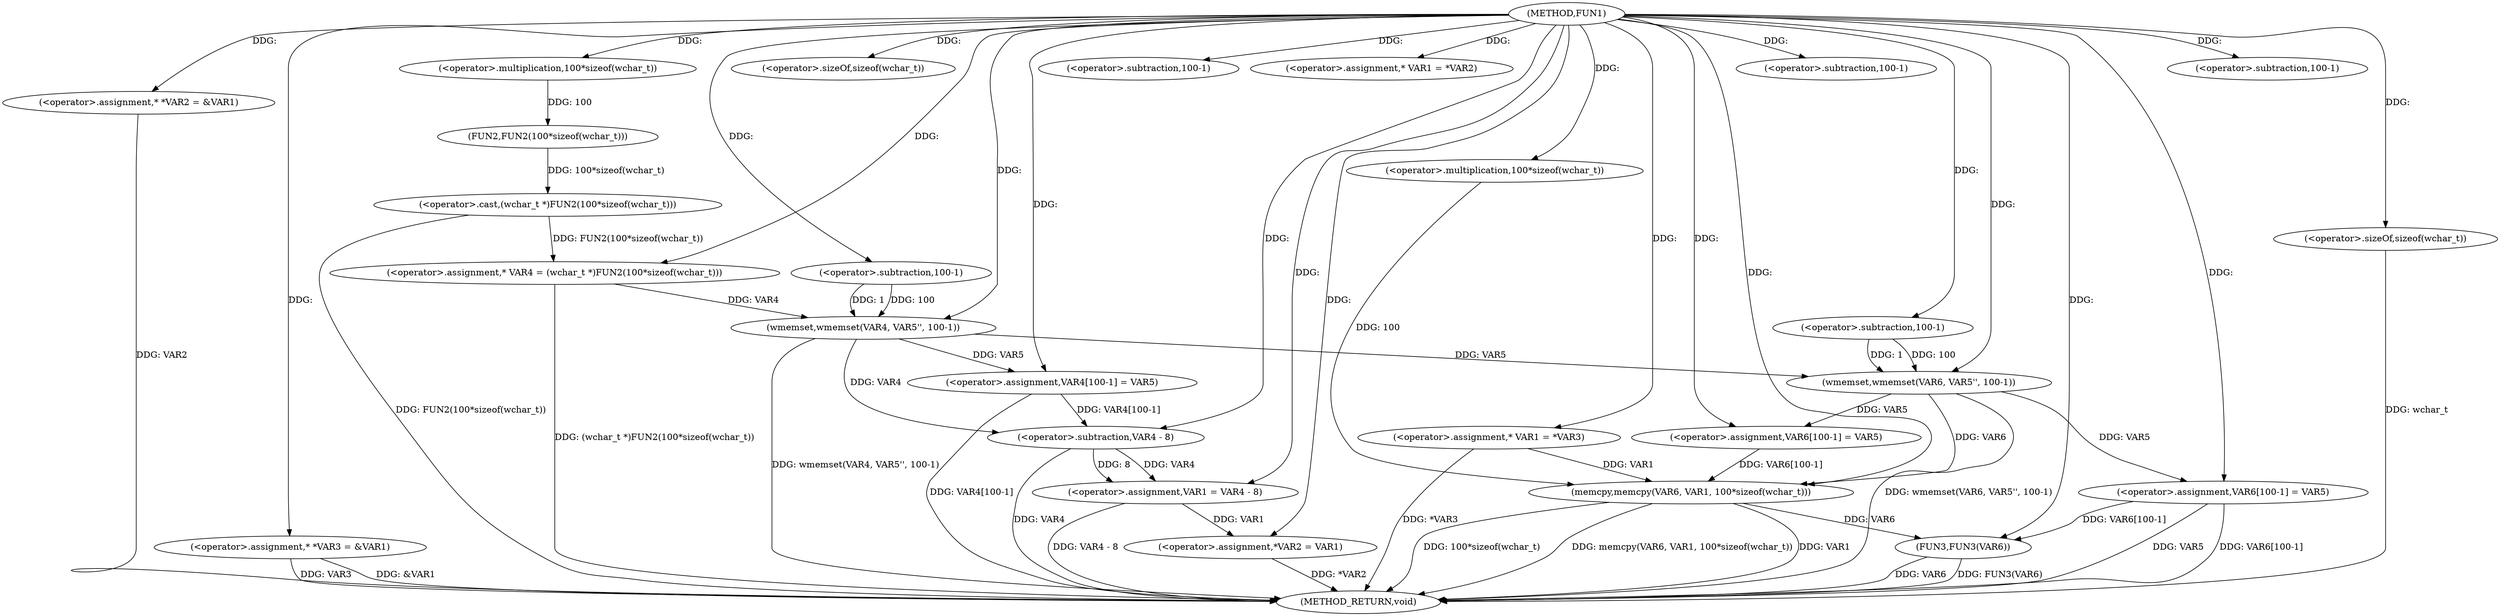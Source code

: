 digraph FUN1 {  
"1000100" [label = "(METHOD,FUN1)" ]
"1000188" [label = "(METHOD_RETURN,void)" ]
"1000104" [label = "(<operator>.assignment,* *VAR2 = &VAR1)" ]
"1000109" [label = "(<operator>.assignment,* *VAR3 = &VAR1)" ]
"1000114" [label = "(<operator>.assignment,* VAR4 = (wchar_t *)FUN2(100*sizeof(wchar_t)))" ]
"1000116" [label = "(<operator>.cast,(wchar_t *)FUN2(100*sizeof(wchar_t)))" ]
"1000118" [label = "(FUN2,FUN2(100*sizeof(wchar_t)))" ]
"1000119" [label = "(<operator>.multiplication,100*sizeof(wchar_t))" ]
"1000121" [label = "(<operator>.sizeOf,sizeof(wchar_t))" ]
"1000123" [label = "(wmemset,wmemset(VAR4, VAR5'', 100-1))" ]
"1000126" [label = "(<operator>.subtraction,100-1)" ]
"1000129" [label = "(<operator>.assignment,VAR4[100-1] = VAR5)" ]
"1000132" [label = "(<operator>.subtraction,100-1)" ]
"1000138" [label = "(<operator>.assignment,* VAR1 = *VAR2)" ]
"1000142" [label = "(<operator>.assignment,VAR1 = VAR4 - 8)" ]
"1000144" [label = "(<operator>.subtraction,VAR4 - 8)" ]
"1000147" [label = "(<operator>.assignment,*VAR2 = VAR1)" ]
"1000153" [label = "(<operator>.assignment,* VAR1 = *VAR3)" ]
"1000159" [label = "(wmemset,wmemset(VAR6, VAR5'', 100-1))" ]
"1000162" [label = "(<operator>.subtraction,100-1)" ]
"1000165" [label = "(<operator>.assignment,VAR6[100-1] = VAR5)" ]
"1000168" [label = "(<operator>.subtraction,100-1)" ]
"1000172" [label = "(memcpy,memcpy(VAR6, VAR1, 100*sizeof(wchar_t)))" ]
"1000175" [label = "(<operator>.multiplication,100*sizeof(wchar_t))" ]
"1000177" [label = "(<operator>.sizeOf,sizeof(wchar_t))" ]
"1000179" [label = "(<operator>.assignment,VAR6[100-1] = VAR5)" ]
"1000182" [label = "(<operator>.subtraction,100-1)" ]
"1000186" [label = "(FUN3,FUN3(VAR6))" ]
  "1000179" -> "1000188"  [ label = "DDG: VAR5"] 
  "1000104" -> "1000188"  [ label = "DDG: VAR2"] 
  "1000123" -> "1000188"  [ label = "DDG: wmemset(VAR4, VAR5'', 100-1)"] 
  "1000179" -> "1000188"  [ label = "DDG: VAR6[100-1]"] 
  "1000147" -> "1000188"  [ label = "DDG: *VAR2"] 
  "1000116" -> "1000188"  [ label = "DDG: FUN2(100*sizeof(wchar_t))"] 
  "1000109" -> "1000188"  [ label = "DDG: VAR3"] 
  "1000144" -> "1000188"  [ label = "DDG: VAR4"] 
  "1000177" -> "1000188"  [ label = "DDG: wchar_t"] 
  "1000159" -> "1000188"  [ label = "DDG: wmemset(VAR6, VAR5'', 100-1)"] 
  "1000129" -> "1000188"  [ label = "DDG: VAR4[100-1]"] 
  "1000186" -> "1000188"  [ label = "DDG: FUN3(VAR6)"] 
  "1000172" -> "1000188"  [ label = "DDG: memcpy(VAR6, VAR1, 100*sizeof(wchar_t))"] 
  "1000186" -> "1000188"  [ label = "DDG: VAR6"] 
  "1000153" -> "1000188"  [ label = "DDG: *VAR3"] 
  "1000142" -> "1000188"  [ label = "DDG: VAR4 - 8"] 
  "1000109" -> "1000188"  [ label = "DDG: &VAR1"] 
  "1000114" -> "1000188"  [ label = "DDG: (wchar_t *)FUN2(100*sizeof(wchar_t))"] 
  "1000172" -> "1000188"  [ label = "DDG: VAR1"] 
  "1000172" -> "1000188"  [ label = "DDG: 100*sizeof(wchar_t)"] 
  "1000100" -> "1000104"  [ label = "DDG: "] 
  "1000100" -> "1000109"  [ label = "DDG: "] 
  "1000116" -> "1000114"  [ label = "DDG: FUN2(100*sizeof(wchar_t))"] 
  "1000100" -> "1000114"  [ label = "DDG: "] 
  "1000118" -> "1000116"  [ label = "DDG: 100*sizeof(wchar_t)"] 
  "1000119" -> "1000118"  [ label = "DDG: 100"] 
  "1000100" -> "1000119"  [ label = "DDG: "] 
  "1000100" -> "1000121"  [ label = "DDG: "] 
  "1000114" -> "1000123"  [ label = "DDG: VAR4"] 
  "1000100" -> "1000123"  [ label = "DDG: "] 
  "1000126" -> "1000123"  [ label = "DDG: 100"] 
  "1000126" -> "1000123"  [ label = "DDG: 1"] 
  "1000100" -> "1000126"  [ label = "DDG: "] 
  "1000123" -> "1000129"  [ label = "DDG: VAR5"] 
  "1000100" -> "1000129"  [ label = "DDG: "] 
  "1000100" -> "1000132"  [ label = "DDG: "] 
  "1000100" -> "1000138"  [ label = "DDG: "] 
  "1000144" -> "1000142"  [ label = "DDG: VAR4"] 
  "1000144" -> "1000142"  [ label = "DDG: 8"] 
  "1000100" -> "1000142"  [ label = "DDG: "] 
  "1000129" -> "1000144"  [ label = "DDG: VAR4[100-1]"] 
  "1000123" -> "1000144"  [ label = "DDG: VAR4"] 
  "1000100" -> "1000144"  [ label = "DDG: "] 
  "1000142" -> "1000147"  [ label = "DDG: VAR1"] 
  "1000100" -> "1000147"  [ label = "DDG: "] 
  "1000100" -> "1000153"  [ label = "DDG: "] 
  "1000100" -> "1000159"  [ label = "DDG: "] 
  "1000123" -> "1000159"  [ label = "DDG: VAR5"] 
  "1000162" -> "1000159"  [ label = "DDG: 100"] 
  "1000162" -> "1000159"  [ label = "DDG: 1"] 
  "1000100" -> "1000162"  [ label = "DDG: "] 
  "1000159" -> "1000165"  [ label = "DDG: VAR5"] 
  "1000100" -> "1000165"  [ label = "DDG: "] 
  "1000100" -> "1000168"  [ label = "DDG: "] 
  "1000159" -> "1000172"  [ label = "DDG: VAR6"] 
  "1000165" -> "1000172"  [ label = "DDG: VAR6[100-1]"] 
  "1000100" -> "1000172"  [ label = "DDG: "] 
  "1000153" -> "1000172"  [ label = "DDG: VAR1"] 
  "1000175" -> "1000172"  [ label = "DDG: 100"] 
  "1000100" -> "1000175"  [ label = "DDG: "] 
  "1000100" -> "1000177"  [ label = "DDG: "] 
  "1000100" -> "1000179"  [ label = "DDG: "] 
  "1000159" -> "1000179"  [ label = "DDG: VAR5"] 
  "1000100" -> "1000182"  [ label = "DDG: "] 
  "1000179" -> "1000186"  [ label = "DDG: VAR6[100-1]"] 
  "1000172" -> "1000186"  [ label = "DDG: VAR6"] 
  "1000100" -> "1000186"  [ label = "DDG: "] 
}
